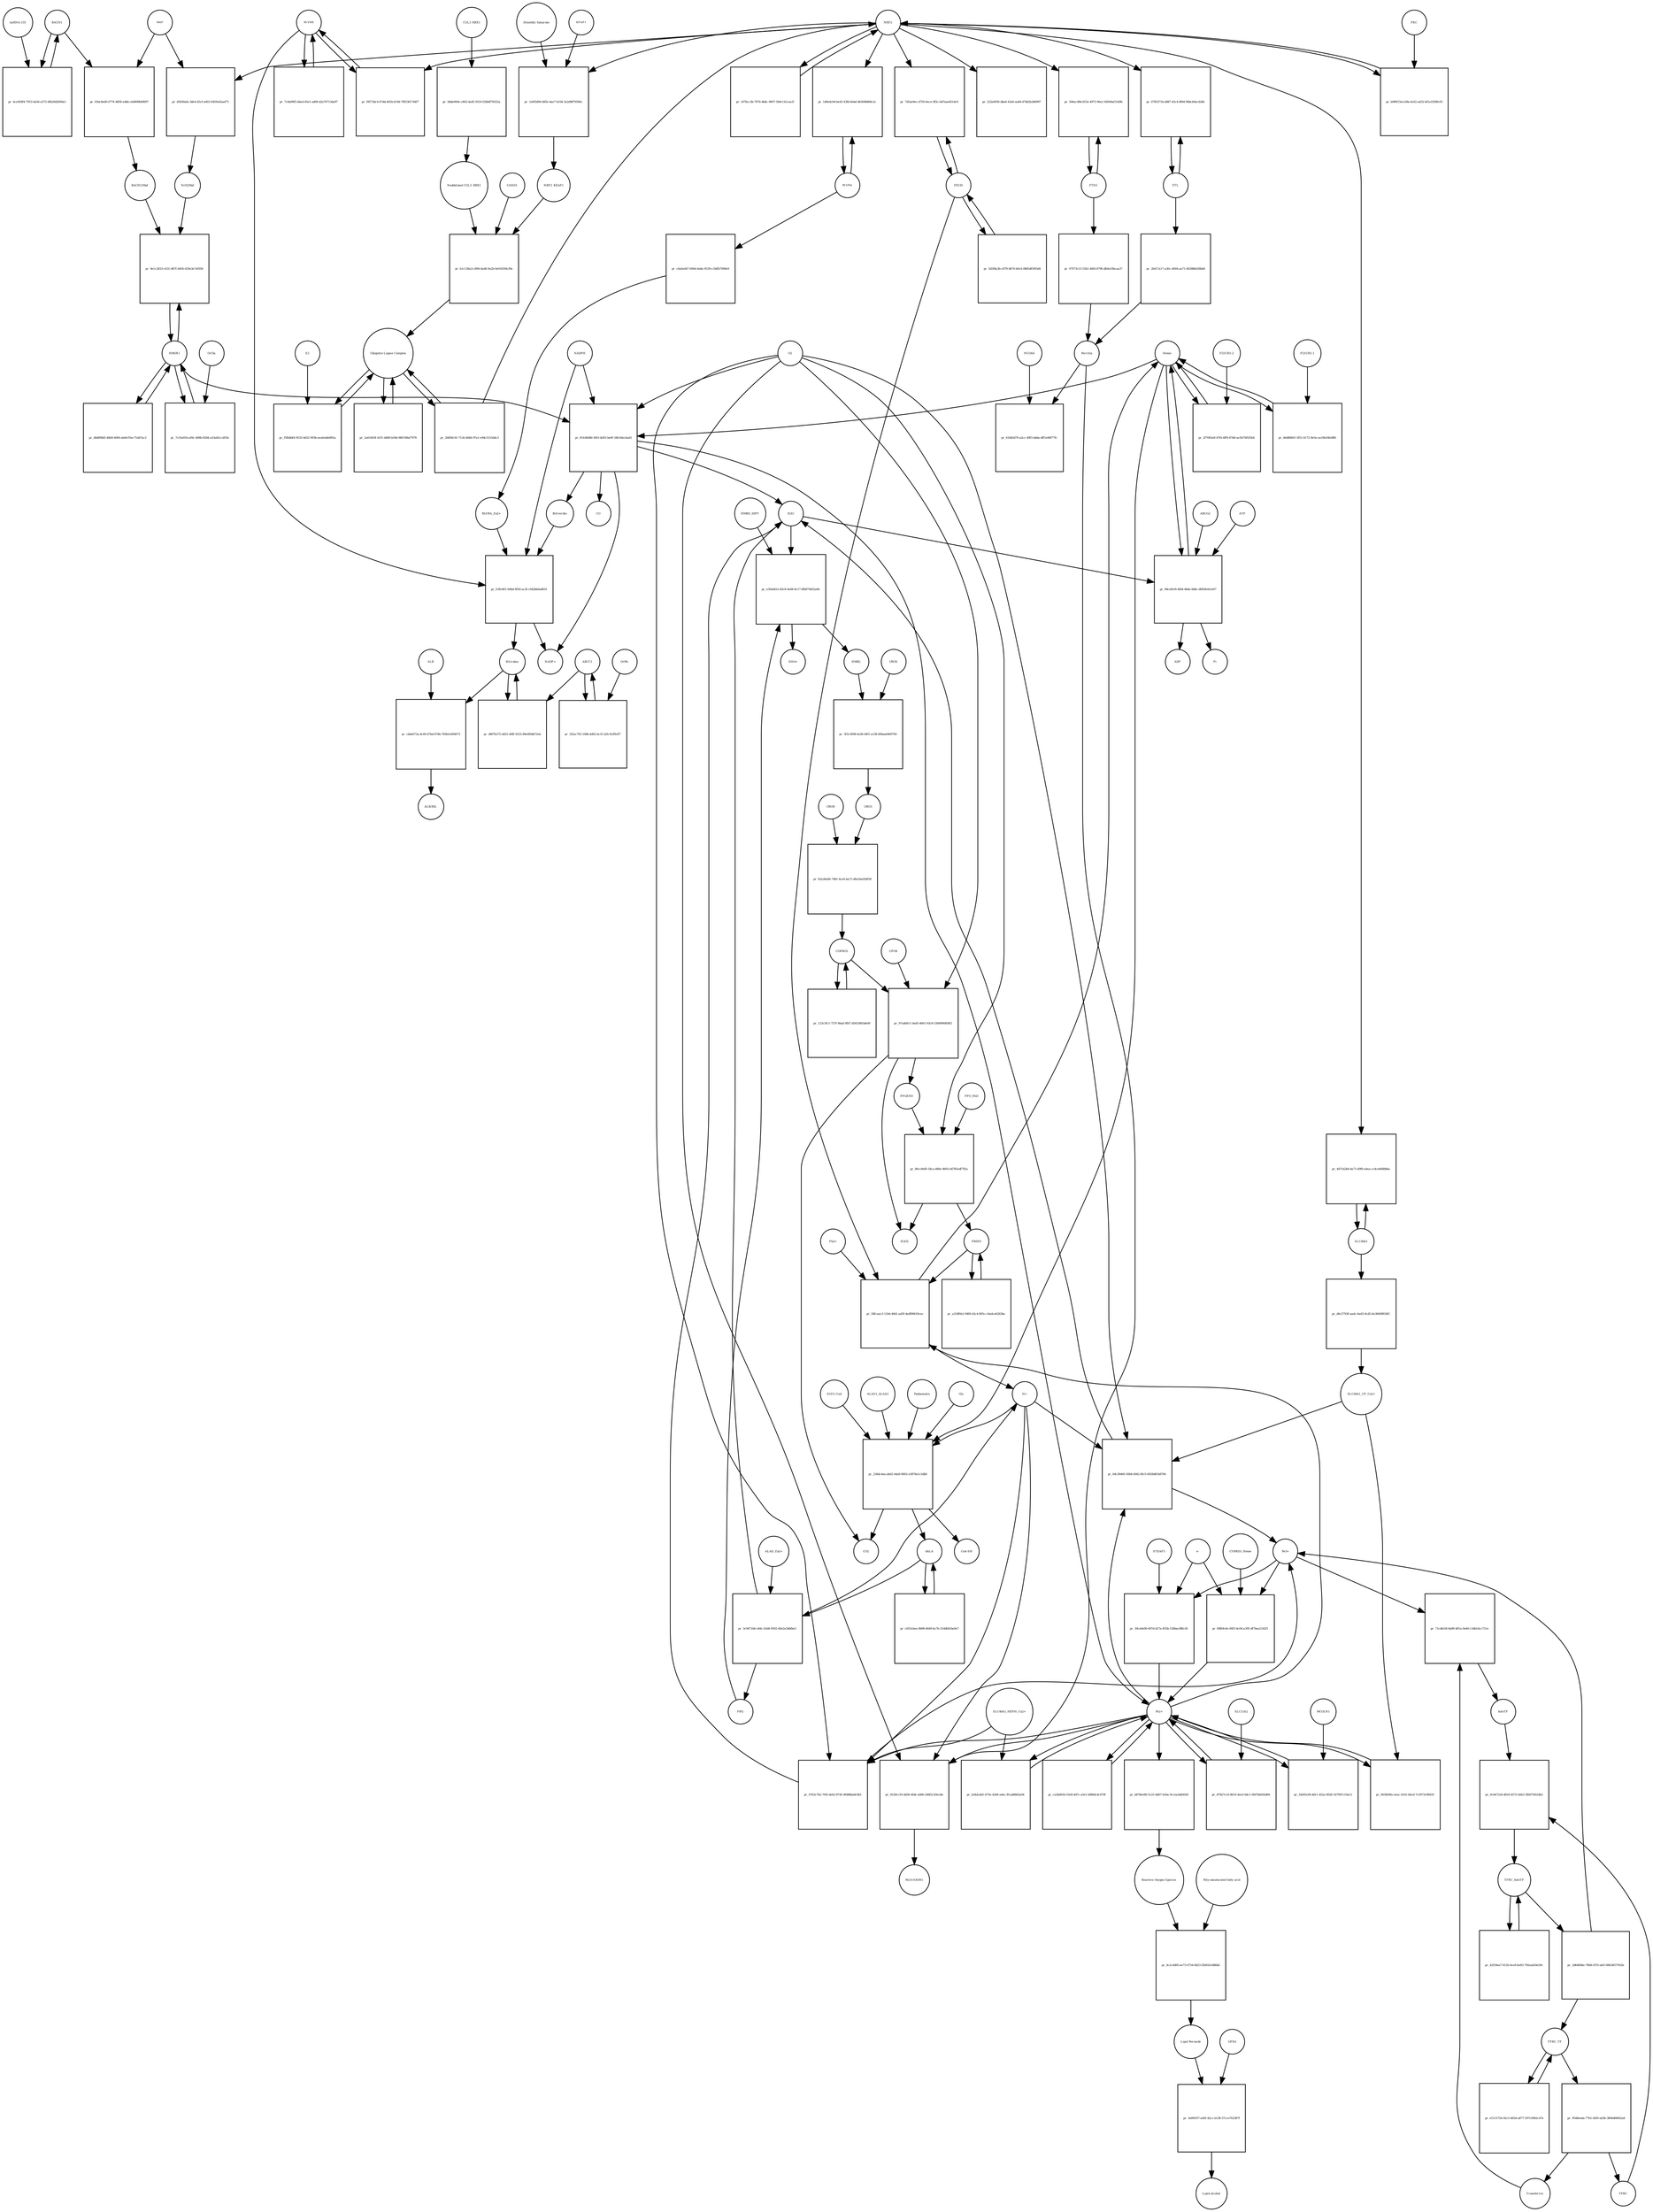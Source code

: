 strict digraph  {
Heme [annotation="urn_miriam_obo.chebi_CHEBI%3A30413", bipartite=0, cls="simple chemical", fontsize=4, label=Heme, shape=circle];
"pr_81b3b08b-5f63-4d55-be9f-34fcfdec6ad3" [annotation="", bipartite=1, cls=process, fontsize=4, label="pr_81b3b08b-5f63-4d55-be9f-34fcfdec6ad3", shape=square];
Biliverdin [annotation="urn_miriam_obo.chebi_CHEBI%3A17033", bipartite=0, cls="simple chemical", fontsize=4, label=Biliverdin, shape=circle];
HMOX1 [annotation=urn_miriam_uniprot_P09601, bipartite=0, cls=macromolecule, fontsize=4, label=HMOX1, shape=circle];
O2 [annotation="urn_miriam_obo.chebi_CHEBI%3A15379", bipartite=0, cls="simple chemical", fontsize=4, label=O2, shape=circle];
NADPH [annotation="urn_miriam_obo.chebi_CHEBI%3A16474", bipartite=0, cls="simple chemical", fontsize=4, label=NADPH, shape=circle];
H2O [annotation="urn_miriam_obo.chebi_CHEBI%3A15377", bipartite=0, cls="simple chemical", fontsize=4, label=H2O, shape=circle];
"Fe2+" [annotation="urn_miriam_obo.chebi_CHEBI%3A29033", bipartite=0, cls="simple chemical", fontsize=4, label="Fe2+", shape=circle];
"NADP+" [annotation="urn_miriam_obo.chebi_CHEBI%3A18009", bipartite=0, cls="simple chemical", fontsize=4, label="NADP+", shape=circle];
CO [annotation="urn_miriam_obo.chebi_CHEBI%3A17245", bipartite=0, cls="simple chemical", fontsize=4, label=CO, shape=circle];
"pr_2f7092e8-47f4-4ff9-87b8-ae3b75f025b4" [annotation="", bipartite=1, cls=process, fontsize=4, label="pr_2f7092e8-47f4-4ff9-87b8-ae3b75f025b4", shape=square];
"FLVCR1-2" [annotation=urn_miriam_uniprot_Q9Y5Y0, bipartite=0, cls=macromolecule, fontsize=4, label="FLVCR1-2", shape=circle];
"pr_fcffe401-b0bd-4f50-ac2f-c942bb0ad816" [annotation="", bipartite=1, cls=process, fontsize=4, label="pr_fcffe401-b0bd-4f50-ac2f-c942bb0ad816", shape=square];
Bilirubin [annotation="urn_miriam_obo.chebi_CHEBI%3A16990", bipartite=0, cls="simple chemical", fontsize=4, label=Bilirubin, shape=circle];
BLVRB [annotation=urn_miriam_uniprot_P30043, bipartite=0, cls=macromolecule, fontsize=4, label=BLVRB, shape=circle];
"BLVRA_Zn2+" [annotation="urn_miriam_obo.chebi_CHEBI%3A29805|urn_miriam_uniprot_P53004", bipartite=0, cls=complex, fontsize=4, label="BLVRA_Zn2+", shape=circle];
"pr_d807b275-4d51-46ff-9233-89e0f0db72eb" [annotation="", bipartite=1, cls=process, fontsize=4, label="pr_d807b275-4d51-46ff-9233-89e0f0db72eb", shape=square];
ABCC1 [annotation=urn_miriam_uniprot_P02768, bipartite=0, cls=macromolecule, fontsize=4, label=ABCC1, shape=circle];
"pr_cbde673a-dc49-47bd-874b-769b1e004073" [annotation="", bipartite=1, cls=process, fontsize=4, label="pr_cbde673a-dc49-47bd-874b-769b1e004073", shape=square];
ALB [annotation=urn_miriam_uniprot_P02768, bipartite=0, cls=macromolecule, fontsize=4, label=ALB, shape=circle];
"ALB/BIL" [annotation="urn_miriam_uniprot_P02768|urn_miriam_obo.chebi_CHEBI%3A16990", bipartite=0, cls=complex, fontsize=4, label="ALB/BIL", shape=circle];
NRF2 [annotation="", bipartite=0, cls=macromolecule, fontsize=4, label=NRF2, shape=circle];
"pr_d5830afa-3de4-45cf-a003-6459e42aef71" [annotation="", bipartite=1, cls=process, fontsize=4, label="pr_d5830afa-3de4-45cf-a003-6459e42aef71", shape=square];
MAF [annotation=urn_miriam_uniprot_O75444, bipartite=0, cls=macromolecule, fontsize=4, label=MAF, shape=circle];
"Nrf2/Maf" [annotation="", bipartite=0, cls=complex, fontsize=4, label="Nrf2/Maf", shape=circle];
"pr_03dc8ed9-0774-4858-a4bb-cb4809b00097" [annotation="", bipartite=1, cls=process, fontsize=4, label="pr_03dc8ed9-0774-4858-a4bb-cb4809b00097", shape=square];
BACH1 [annotation=urn_miriam_uniprot_O14867, bipartite=0, cls=macromolecule, fontsize=4, label=BACH1, shape=circle];
"BACH1/Maf" [annotation="", bipartite=0, cls=complex, fontsize=4, label="BACH1/Maf", shape=circle];
"pr_4ce929f4-7953-4a56-a572-4fb20d2000a3" [annotation="", bipartite=1, cls=process, fontsize=4, label="pr_4ce929f4-7953-4a56-a572-4fb20d2000a3", shape=square];
"miRNA-155" [annotation=urn_miriam_ncbigene_406947, bipartite=0, cls="nucleic acid feature", fontsize=4, label="miRNA-155", shape=circle];
"pr_9e1c2833-c631-487f-b056-029e3e7ef058" [annotation="", bipartite=1, cls=process, fontsize=4, label="pr_9e1c2833-c631-487f-b056-029e3e7ef058", shape=square];
PRIN9 [annotation="urn_miriam_obo.chebi_CHEBI%3A15430", bipartite=0, cls="simple chemical", fontsize=4, label=PRIN9, shape=circle];
"pr_58fcaac3-11b6-40d1-ad3f-4edf90619cec" [annotation="", bipartite=1, cls=process, fontsize=4, label="pr_58fcaac3-11b6-40d1-ad3f-4edf90619cec", shape=square];
FECH [annotation=urn_miriam_uniprot_P22830, bipartite=0, cls=macromolecule, fontsize=4, label=FECH, shape=circle];
"Pb2+" [annotation="urn_miriam_obo.chebi_CHEBI%3A27889", bipartite=0, cls="simple chemical", fontsize=4, label="Pb2+", shape=circle];
"H+" [annotation="urn_miriam_obo.chebi_CHEBI%3A15378", bipartite=0, cls="simple chemical", fontsize=4, label="H+", shape=circle];
"SUCC-CoA" [annotation="urn_miriam_obo.chebi_CHEBI%3A57292", bipartite=0, cls="simple chemical", fontsize=4, label="SUCC-CoA", shape=circle];
"pr_236dc4ea-ab02-44a9-8002-e3878a1c5db0" [annotation="", bipartite=1, cls=process, fontsize=4, label="pr_236dc4ea-ab02-44a9-8002-e3878a1c5db0", shape=square];
dALA [annotation="urn_miriam_obo.chebi_CHEBI%3A356416", bipartite=0, cls="simple chemical", fontsize=4, label=dALA, shape=circle];
ALAS1_ALAS2 [annotation="urn_miriam_uniprot_P13196|urn_miriam_uniprot_P22557", bipartite=0, cls=complex, fontsize=4, label=ALAS1_ALAS2, shape=circle];
Panhematin [annotation="urn_miriam_obo.chebi_CHEBI%3A50385", bipartite=0, cls="simple chemical", fontsize=4, label=Panhematin, shape=circle];
Gly [annotation="urn_miriam_obo.chebi_CHEBI%3A57305", bipartite=0, cls="simple chemical", fontsize=4, label=Gly, shape=circle];
"CoA-SH" [annotation="urn_miriam_obo.chebi_CHEBI%3A15346", bipartite=0, cls="simple chemical", fontsize=4, label="CoA-SH", shape=circle];
CO2 [annotation="urn_miriam_obo.chebi_CHEBI%3A16526", bipartite=0, cls="simple chemical", fontsize=4, label=CO2, shape=circle];
"pr_1ef65d94-485e-4ae7-b104-3a2d9879506c" [annotation="", bipartite=1, cls=process, fontsize=4, label="pr_1ef65d94-485e-4ae7-b104-3a2d9879506c", shape=square];
KEAP1 [annotation=urn_miriam_uniprot_Q14145, bipartite=0, cls=macromolecule, fontsize=4, label=KEAP1, shape=circle];
NRF2_KEAP1 [annotation="urn_miriam_uniprot_Q14145|urn_miriam_uniprot_Q16236", bipartite=0, cls=complex, fontsize=4, label=NRF2_KEAP1, shape=circle];
"Dimethly fumarate" [annotation="urn_miriam_obo.chebi_CHEBI%3A76004", bipartite=0, cls="simple chemical", fontsize=4, label="Dimethly fumarate", shape=circle];
"Ubiquitin Ligase Complex" [annotation="urn_miriam_uniprot_Q14145|urn_miriam_uniprot_Q15843|urn_miriam_uniprot_Q13618|urn_miriam_uniprot_P62877|urn_miriam_uniprot_Q16236|urn_miriam_uniprot_P0CG48|urn_miriam_pubmed_19940261|urn_miriam_interpro_IPR000608", bipartite=0, cls=complex, fontsize=4, label="Ubiquitin Ligase Complex", shape=circle];
"pr_2a61663f-41f1-4489-b59d-9667d9af7978" [annotation="", bipartite=1, cls=process, fontsize=4, label="pr_2a61663f-41f1-4489-b59d-9667d9af7978", shape=square];
"pr_3c9471b8-c8dc-43d4-9502-40e2a54bfbe5" [annotation="", bipartite=1, cls=process, fontsize=4, label="pr_3c9471b8-c8dc-43d4-9502-40e2a54bfbe5", shape=square];
PBG [annotation="urn_miriam_obo.chebi_CHEBI%3A58126", bipartite=0, cls="simple chemical", fontsize=4, label=PBG, shape=circle];
"ALAD_Zn2+" [annotation="urn_miriam_uniprot_P13716|urn_miriam_obo.chebi_CHEBI%3A29105", bipartite=0, cls=complex, fontsize=4, label="ALAD_Zn2+", shape=circle];
"pr_e30eb41e-83c8-4e66-8c17-8fb974832a64" [annotation="", bipartite=1, cls=process, fontsize=4, label="pr_e30eb41e-83c8-4e66-8c17-8fb974832a64", shape=square];
HMBL [annotation="urn_miriam_obo.chebi_CHEBI%3A57845", bipartite=0, cls="simple chemical", fontsize=4, label=HMBL, shape=circle];
HMBS_DIPY [annotation="urn_miriam_obo.chebi_CHEBI%3A36319|urn_miriam_uniprot_P08397", bipartite=0, cls=complex, fontsize=4, label=HMBS_DIPY, shape=circle];
"NH4+" [annotation="urn_miriam_obo.chebi_CHEBI%3A28938", bipartite=0, cls="simple chemical", fontsize=4, label="NH4+", shape=circle];
"pr_3f3c3098-0a58-44f1-a138-60baa6469700" [annotation="", bipartite=1, cls=process, fontsize=4, label="pr_3f3c3098-0a58-44f1-a138-60baa6469700", shape=square];
URO3 [annotation="urn_miriam_obo.chebi_CHEBI%3A15437", bipartite=0, cls="simple chemical", fontsize=4, label=URO3, shape=circle];
UROS [annotation=urn_miriam_uniprot_P10746, bipartite=0, cls=macromolecule, fontsize=4, label=UROS, shape=circle];
"pr_83a26a66-7481-4ce6-ba71-d6a1be05df58" [annotation="", bipartite=1, cls=process, fontsize=4, label="pr_83a26a66-7481-4ce6-ba71-d6a1be05df58", shape=square];
COPRO3 [annotation="urn_miriam_obo.chebi_CHEBI%3A15439", bipartite=0, cls="simple chemical", fontsize=4, label=COPRO3, shape=circle];
UROD [annotation=urn_miriam_uniprot_P06132, bipartite=0, cls=macromolecule, fontsize=4, label=UROD, shape=circle];
"pr_97add411-ded5-4661-93c8-5384996858f2" [annotation="", bipartite=1, cls=process, fontsize=4, label="pr_97add411-ded5-4661-93c8-5384996858f2", shape=square];
PPGEN9 [annotation="urn_miriam_obo.chebi_CHEBI%3A15435", bipartite=0, cls="simple chemical", fontsize=4, label=PPGEN9, shape=circle];
CPOX [annotation=urn_miriam_uniprot_P36551, bipartite=0, cls=macromolecule, fontsize=4, label=CPOX, shape=circle];
H2O2 [annotation="urn_miriam_obo.chebi_CHEBI%3A16240", bipartite=0, cls="simple chemical", fontsize=4, label=H2O2, shape=circle];
"pr_86cc8ef8-18ca-480e-9605-d4785edf792a" [annotation="", bipartite=1, cls=process, fontsize=4, label="pr_86cc8ef8-18ca-480e-9605-d4785edf792a", shape=square];
PPO_FAD [annotation="urn_miriam_obo.chebi_CHEBI%3A16238|urn_miriam_uniprot_P50336", bipartite=0, cls=complex, fontsize=4, label=PPO_FAD, shape=circle];
"pr_167bcc3b-7676-4b8c-9007-5b9c141caa1f" [annotation="", bipartite=1, cls=process, fontsize=4, label="pr_167bcc3b-7676-4b8c-9007-5b9c141caa1f", shape=square];
"pr_c655cbea-9b98-4649-bc7b-31dd0d1ba9e7" [annotation="", bipartite=1, cls="uncertain process", fontsize=4, label="pr_c655cbea-9b98-4649-bc7b-31dd0d1ba9e7", shape=square];
"pr_123c3fc1-737f-46ad-9fb7-d5653893de00" [annotation="", bipartite=1, cls="uncertain process", fontsize=4, label="pr_123c3fc1-737f-46ad-9fb7-d5653893de00", shape=square];
"pr_a318f0e3-94f6-42c4-805c-c6adce6263be" [annotation="", bipartite=1, cls="uncertain process", fontsize=4, label="pr_a318f0e3-94f6-42c4-805c-c6adce6263be", shape=square];
"Poly-unsaturated fatty acid" [annotation="urn_miriam_obo.chebi_CHEBI%3A26208", bipartite=0, cls="simple chemical", fontsize=4, label="Poly-unsaturated fatty acid", shape=circle];
"pr_4c2c4d95-ee73-4734-8d23-f2b81b1d86bd" [annotation="", bipartite=1, cls=process, fontsize=4, label="pr_4c2c4d95-ee73-4734-8d23-f2b81b1d86bd", shape=square];
"Lipid Peroxide" [annotation="urn_miriam_obo.chebi_CHEBI%3A61051", bipartite=0, cls="simple chemical", fontsize=4, label="Lipid Peroxide", shape=circle];
"Reactive Oxygen Species" [annotation="urn_miriam_obo.chebi_CHEBI%3A26523", bipartite=0, cls="simple chemical", fontsize=4, label="Reactive Oxygen Species", shape=circle];
"pr_9230cc93-dd36-4fde-a466-246f2c29ecbb" [annotation="", bipartite=1, cls=process, fontsize=4, label="pr_9230cc93-dd36-4fde-a466-246f2c29ecbb", shape=square];
"Fe(3+)O(OH)" [annotation="urn_miriam_obo.chebi_CHEBI%3A78619", bipartite=0, cls="simple chemical", fontsize=4, label="Fe(3+)O(OH)", shape=circle];
Ferritin [annotation=urn_miriam_uniprot_P02794, bipartite=0, cls=complex, fontsize=4, label=Ferritin, shape=circle];
"pr_903850fa-eeac-4161-b4cd-7c5973c98410" [annotation="", bipartite=1, cls=process, fontsize=4, label="pr_903850fa-eeac-4161-b4cd-7c5973c98410", shape=square];
"SLC40A1_CP_Cu2+" [annotation="urn_miriam_uniprot_P00450|urn_miriam_uniprot_Q9NP59|urn_miriam_obo.chebi_CHEBI%3A29036", bipartite=0, cls=complex, fontsize=4, label="SLC40A1_CP_Cu2+", shape=circle];
"pr_64c38460-30b8-4942-8fc5-6928d81b8784" [annotation="", bipartite=1, cls=process, fontsize=4, label="pr_64c38460-30b8-4942-8fc5-6928d81b8784", shape=square];
"Fe3+" [annotation="urn_miriam_obo.chebi_CHEBI%3A29034", bipartite=0, cls="simple chemical", fontsize=4, label="Fe3+", shape=circle];
SLC40A1 [annotation=urn_miriam_ncbigene_30061, bipartite=0, cls="nucleic acid feature", fontsize=4, label=SLC40A1, shape=circle];
"pr_4d7cb2b4-4a71-49f9-a4ea-cc4ce6688b6a" [annotation="", bipartite=1, cls=process, fontsize=4, label="pr_4d7cb2b4-4a71-49f9-a4ea-cc4ce6688b6a", shape=square];
FTH1 [annotation=urn_miriam_ncbigene_2495, bipartite=0, cls="nucleic acid feature", fontsize=4, label=FTH1, shape=circle];
"pr_506ac49b-653e-4973-96a1-64506af31d9b" [annotation="", bipartite=1, cls=process, fontsize=4, label="pr_506ac49b-653e-4973-96a1-64506af31d9b", shape=square];
FTL [annotation=urn_miriam_ncbigene_2512, bipartite=0, cls="nucleic acid feature", fontsize=4, label=FTL, shape=circle];
"pr_0783371b-d087-45c4-8f9d-96bcb9ac428d" [annotation="", bipartite=1, cls=process, fontsize=4, label="pr_0783371b-d087-45c4-8f9d-96bcb9ac428d", shape=square];
"pr_07073c15-55b1-46f4-8790-db9a10bcaa37" [annotation="", bipartite=1, cls=process, fontsize=4, label="pr_07073c15-55b1-46f4-8790-db9a10bcaa37", shape=square];
"pr_2b017a17-a30c-4004-ae71-06288b028bb8" [annotation="", bipartite=1, cls=process, fontsize=4, label="pr_2b017a17-a30c-4004-ae71-06288b028bb8", shape=square];
"pr_7d5ae9ec-d759-4ece-9f2c-bd7aae651dc0" [annotation="", bipartite=1, cls=process, fontsize=4, label="pr_7d5ae9ec-d759-4ece-9f2c-bd7aae651dc0", shape=square];
"pr_5d3f8a3b-c879-4870-b0c4-0885df5f05d4" [annotation="", bipartite=1, cls=process, fontsize=4, label="pr_5d3f8a3b-c879-4870-b0c4-0885df5f05d4", shape=square];
"pr_db80f8d5-46b9-4000-ab64-f5ec71dd7ac2" [annotation="", bipartite=1, cls=process, fontsize=4, label="pr_db80f8d5-46b9-4000-ab64-f5ec71dd7ac2", shape=square];
BLVRA [annotation=urn_miriam_ncbigene_644, bipartite=0, cls="nucleic acid feature", fontsize=4, label=BLVRA, shape=circle];
"pr_1d9edc94-be43-43fb-8ebd-4b569b866c2c" [annotation="", bipartite=1, cls=process, fontsize=4, label="pr_1d9edc94-be43-43fb-8ebd-4b569b866c2c", shape=square];
"pr_f9573dc4-67dd-401b-b19d-7f85361744f7" [annotation="", bipartite=1, cls=process, fontsize=4, label="pr_f9573dc4-67dd-401b-b19d-7f85361744f7", shape=square];
"pr_7c8a99f5-b4a4-45e1-ad06-d2a76713da97" [annotation="", bipartite=1, cls=process, fontsize=4, label="pr_7c8a99f5-b4a4-45e1-ad06-d2a76713da97", shape=square];
"pr_c6a0a447-6944-4a8e-9539-c1bffb7099e9" [annotation="", bipartite=1, cls=process, fontsize=4, label="pr_c6a0a447-6944-4a8e-9539-c1bffb7099e9", shape=square];
"pr_d6c57930-aadc-4ed3-9cd5-6e36608934f1" [annotation="", bipartite=1, cls=process, fontsize=4, label="pr_d6c57930-aadc-4ed3-9cd5-6e36608934f1", shape=square];
"pr_616b5d70-a2cc-49f3-bdda-dff1e96f77fc" [annotation="", bipartite=1, cls=process, fontsize=4, label="pr_616b5d70-a2cc-49f3-bdda-dff1e96f77fc", shape=square];
NCOA4 [annotation=urn_miriam_uniprot_Q13772, bipartite=0, cls=macromolecule, fontsize=4, label=NCOA4, shape=circle];
"pr_f88f4c6e-00f3-4c04-a395-df7bea2142f1" [annotation="", bipartite=1, cls=process, fontsize=4, label="pr_f88f4c6e-00f3-4c04-a395-df7bea2142f1", shape=square];
CYBRD1_Heme [annotation="urn_miriam_uniprot_Q53TN4|urn_miriam_obo.chebi_CHEBI%3A30413", bipartite=0, cls=complex, fontsize=4, label=CYBRD1_Heme, shape=circle];
"e-" [annotation="urn_miriam_obo.chebi_CHEBI%3A10545", bipartite=0, cls="simple chemical", fontsize=4, label="e-", shape=circle];
"pr_87827cc6-8610-4ee3-b4c1-6fd7bb505d94" [annotation="", bipartite=1, cls=process, fontsize=4, label="pr_87827cc6-8610-4ee3-b4c1-6fd7bb505d94", shape=square];
SLC11A2 [annotation=urn_miriam_uniprot_P49281, bipartite=0, cls=macromolecule, fontsize=4, label=SLC11A2, shape=circle];
"pr_3ef691f7-ad5f-42cc-b138-57cce762387f" [annotation="", bipartite=1, cls=process, fontsize=4, label="pr_3ef691f7-ad5f-42cc-b138-57cce762387f", shape=square];
"Lipid alcohol" [annotation="urn_miriam_obo.chebi_CHEBI%3A24026", bipartite=0, cls="simple chemical", fontsize=4, label="Lipid alcohol", shape=circle];
GPX4 [annotation=urn_miriam_uniprot_P36969, bipartite=0, cls=macromolecule, fontsize=4, label=GPX4, shape=circle];
"pr_7c55e01b-af0c-408b-8284-a33a82ccd55b" [annotation="", bipartite=1, cls=process, fontsize=4, label="pr_7c55e01b-af0c-408b-8284-a33a82ccd55b", shape=square];
Orf3a [annotation=urn_miriam_ncbiprotein_BCD58754, bipartite=0, cls=macromolecule, fontsize=4, label=Orf3a, shape=circle];
"pr_b878ee80-5c25-4d67-b1ba-9ccea3dd3026" [annotation="", bipartite=1, cls=process, fontsize=4, label="pr_b878ee80-5c25-4d67-b1ba-9ccea3dd3026", shape=square];
"pr_2f2ac763-168b-4d02-bc1f-2d1c9cffb3f7" [annotation="", bipartite=1, cls=process, fontsize=4, label="pr_2f2ac763-168b-4d02-bc1f-2d1c9cffb3f7", shape=square];
Orf9c [annotation="", bipartite=0, cls=macromolecule, fontsize=4, label=Orf9c, shape=circle];
CUL3_RBX1 [annotation="urn_miriam_uniprot_Q13618|urn_miriam_uniprot_P62877", bipartite=0, cls=complex, fontsize=4, label=CUL3_RBX1, shape=circle];
"pr_9dde900e-c892-4a45-9316-f24b6f78332a" [annotation="", bipartite=1, cls=process, fontsize=4, label="pr_9dde900e-c892-4a45-9316-f24b6f78332a", shape=square];
"Neddylated CUL3_RBX1" [annotation="urn_miriam_uniprot_Q15843|urn_miriam_uniprot_Q13618|urn_miriam_uniprot_P62877", bipartite=0, cls=complex, fontsize=4, label="Neddylated CUL3_RBX1", shape=circle];
"pr_222a0056-dba6-43a9-aa84-d7db2b3d6997" [annotation="", bipartite=1, cls=process, fontsize=4, label="pr_222a0056-dba6-43a9-aa84-d7db2b3d6997", shape=square];
"pr_b1c138a3-c894-4ad6-9e2b-0e9165f4cf9e" [annotation="", bipartite=1, cls=process, fontsize=4, label="pr_b1c138a3-c894-4ad6-9e2b-0e9165f4cf9e", shape=square];
CAND1 [annotation=urn_miriam_uniprot_Q86VP6, bipartite=0, cls=macromolecule, fontsize=4, label=CAND1, shape=circle];
E2 [annotation=urn_miriam_interpro_IPR000608, bipartite=0, cls=macromolecule, fontsize=4, label=E2, shape=circle];
"pr_f5fb4bf4-9533-4d32-993b-eeafedde892a" [annotation="", bipartite=1, cls=process, fontsize=4, label="pr_f5fb4bf4-9533-4d32-993b-eeafedde892a", shape=square];
"pr_b9f6f15d-e38a-4c62-ad32-bf1a192f8c05" [annotation="", bipartite=1, cls=process, fontsize=4, label="pr_b9f6f15d-e38a-4c62-ad32-bf1a192f8c05", shape=square];
PKC [annotation="urn_miriam_pubmed_12198130|urn_miriam_interpro_IPR012233", bipartite=0, cls=macromolecule, fontsize=4, label=PKC, shape=circle];
"pr_46d80b91-5f51-4172-9e5e-ea19b16fe880" [annotation="", bipartite=1, cls=process, fontsize=4, label="pr_46d80b91-5f51-4172-9e5e-ea19b16fe880", shape=square];
"FLVCR1-1" [annotation=urn_miriam_uniprot_Q9Y5Y0, bipartite=0, cls=macromolecule, fontsize=4, label="FLVCR1-1", shape=circle];
"pr_68ce8cf4-4fd4-4b8a-8ddc-d683fe6cfe07" [annotation="", bipartite=1, cls=process, fontsize=4, label="pr_68ce8cf4-4fd4-4b8a-8ddc-d683fe6cfe07", shape=square];
ABCG2 [annotation=urn_miriam_uniprot_Q9UNQ0, bipartite=0, cls="macromolecule multimer", fontsize=4, label=ABCG2, shape=circle];
ATP [annotation="urn_miriam_obo.chebi_CHEBI%3A30616", bipartite=0, cls="simple chemical", fontsize=4, label=ATP, shape=circle];
Pi [annotation="urn_miriam_obo.chebi_CHEBI%3A18367", bipartite=0, cls="simple chemical", fontsize=4, label=Pi, shape=circle];
ADP [annotation="urn_miriam_obo.chebi_CHEBI%3A456216", bipartite=0, cls="simple chemical", fontsize=4, label=ADP, shape=circle];
"pr_b34dcdd1-675e-4266-a4ec-ffcad8b62a04" [annotation="", bipartite=1, cls=process, fontsize=4, label="pr_b34dcdd1-675e-4266-a4ec-ffcad8b62a04", shape=square];
"SLC40A1_HEPH_Cu2+" [annotation="urn_miriam_uniprot_Q9BQS7|urn_miriam_uniprot_Q9NP59|urn_miriam_obo.chebi_CHEBI%3A28694", bipartite=0, cls=complex, fontsize=4, label="SLC40A1_HEPH_Cu2+", shape=circle];
"pr_0763c7b2-7f45-4e62-8745-9fd88ba8c9b1" [annotation="", bipartite=1, cls=process, fontsize=4, label="pr_0763c7b2-7f45-4e62-8745-9fd88ba8c9b1", shape=square];
"pr_71cdfe58-8a89-401a-9e40-c5db1dcc721e" [annotation="", bipartite=1, cls=process, fontsize=4, label="pr_71cdfe58-8a89-401a-9e40-c5db1dcc721e", shape=square];
Transferrin [annotation=urn_miriam_uniprot_P02787, bipartite=0, cls=macromolecule, fontsize=4, label=Transferrin, shape=circle];
holoTF [annotation="urn_miriam_uniprot_P02787|urn_miriam_obo.chebi_CHEBI%3A29034", bipartite=0, cls=complex, fontsize=4, label=holoTF, shape=circle];
TFRC [annotation=urn_miriam_uniprot_P02786, bipartite=0, cls="macromolecule multimer", fontsize=4, label=TFRC, shape=circle];
"pr_6c647224-4818-4572-b5b3-5fb975f41db2" [annotation="", bipartite=1, cls=process, fontsize=4, label="pr_6c647224-4818-4572-b5b3-5fb975f41db2", shape=square];
TFRC_holoTF [annotation="urn_miriam_uniprot_P02787|urn_miriam_obo.chebi_CHEBI%3A29034|urn_miriam_uniprot_P02786", bipartite=0, cls=complex, fontsize=4, label=TFRC_holoTF, shape=circle];
"pr_42f18ea7-0120-4ce9-be83-792ead18e59c" [annotation="", bipartite=1, cls=process, fontsize=4, label="pr_42f18ea7-0120-4ce9-be83-792ead18e59c", shape=square];
"pr_3d64684e-7868-47f3-afef-08634f37052b" [annotation="", bipartite=1, cls=process, fontsize=4, label="pr_3d64684e-7868-47f3-afef-08634f37052b", shape=square];
TFRC_TF [annotation="urn_miriam_uniprot_P02787|urn_miriam_uniprot_P02786", bipartite=0, cls=complex, fontsize=4, label=TFRC_TF, shape=circle];
"pr_39ca0e00-697d-427a-855b-158bac88fc45" [annotation="", bipartite=1, cls=process, fontsize=4, label="pr_39ca0e00-697d-427a-855b-158bac88fc45", shape=square];
STEAP3 [annotation=urn_miriam_uniprot_Q658P3, bipartite=0, cls=macromolecule, fontsize=4, label=STEAP3, shape=circle];
"pr_54565cf8-dd11-452a-9026-167947c10a13" [annotation="", bipartite=1, cls=process, fontsize=4, label="pr_54565cf8-dd11-452a-9026-167947c10a13", shape=square];
MCOLN1 [annotation=urn_miriam_uniprot_Q9GZU1, bipartite=0, cls=macromolecule, fontsize=4, label=MCOLN1, shape=circle];
"pr_ca3bd91b-55e8-4d7c-a5e1-bf884cdc679f" [annotation="", bipartite=1, cls=process, fontsize=4, label="pr_ca3bd91b-55e8-4d7c-a5e1-bf884cdc679f", shape=square];
"pr_e5115724-92c5-465d-a877-597c0962c47e" [annotation="", bipartite=1, cls=process, fontsize=4, label="pr_e5115724-92c5-465d-a877-597c0962c47e", shape=square];
"pr_9548eeda-77b1-45f0-ab3b-3806d68f42a8" [annotation="", bipartite=1, cls=process, fontsize=4, label="pr_9548eeda-77b1-45f0-ab3b-3806d68f42a8", shape=square];
"pr_2b858c91-7126-4844-97a1-e94c5315d4c3" [annotation="", bipartite=1, cls=process, fontsize=4, label="pr_2b858c91-7126-4844-97a1-e94c5315d4c3", shape=square];
Heme -> "pr_81b3b08b-5f63-4d55-be9f-34fcfdec6ad3"  [annotation="", interaction_type=consumption];
Heme -> "pr_2f7092e8-47f4-4ff9-87b8-ae3b75f025b4"  [annotation="", interaction_type=consumption];
Heme -> "pr_236dc4ea-ab02-44a9-8002-e3878a1c5db0"  [annotation=urn_miriam_pubmed_25446301, interaction_type=inhibition];
Heme -> "pr_46d80b91-5f51-4172-9e5e-ea19b16fe880"  [annotation="", interaction_type=consumption];
Heme -> "pr_68ce8cf4-4fd4-4b8a-8ddc-d683fe6cfe07"  [annotation="", interaction_type=consumption];
"pr_81b3b08b-5f63-4d55-be9f-34fcfdec6ad3" -> Biliverdin  [annotation="", interaction_type=production];
"pr_81b3b08b-5f63-4d55-be9f-34fcfdec6ad3" -> H2O  [annotation="", interaction_type=production];
"pr_81b3b08b-5f63-4d55-be9f-34fcfdec6ad3" -> "Fe2+"  [annotation="", interaction_type=production];
"pr_81b3b08b-5f63-4d55-be9f-34fcfdec6ad3" -> "NADP+"  [annotation="", interaction_type=production];
"pr_81b3b08b-5f63-4d55-be9f-34fcfdec6ad3" -> CO  [annotation="", interaction_type=production];
Biliverdin -> "pr_fcffe401-b0bd-4f50-ac2f-c942bb0ad816"  [annotation="", interaction_type=consumption];
HMOX1 -> "pr_81b3b08b-5f63-4d55-be9f-34fcfdec6ad3"  [annotation="", interaction_type=catalysis];
HMOX1 -> "pr_9e1c2833-c631-487f-b056-029e3e7ef058"  [annotation="", interaction_type=consumption];
HMOX1 -> "pr_db80f8d5-46b9-4000-ab64-f5ec71dd7ac2"  [annotation="", interaction_type=consumption];
HMOX1 -> "pr_7c55e01b-af0c-408b-8284-a33a82ccd55b"  [annotation="", interaction_type=consumption];
O2 -> "pr_81b3b08b-5f63-4d55-be9f-34fcfdec6ad3"  [annotation="", interaction_type=consumption];
O2 -> "pr_97add411-ded5-4661-93c8-5384996858f2"  [annotation="", interaction_type=consumption];
O2 -> "pr_86cc8ef8-18ca-480e-9605-d4785edf792a"  [annotation="", interaction_type=consumption];
O2 -> "pr_9230cc93-dd36-4fde-a466-246f2c29ecbb"  [annotation="", interaction_type=consumption];
O2 -> "pr_64c38460-30b8-4942-8fc5-6928d81b8784"  [annotation="", interaction_type=consumption];
O2 -> "pr_0763c7b2-7f45-4e62-8745-9fd88ba8c9b1"  [annotation="", interaction_type=consumption];
NADPH -> "pr_81b3b08b-5f63-4d55-be9f-34fcfdec6ad3"  [annotation="", interaction_type=consumption];
NADPH -> "pr_fcffe401-b0bd-4f50-ac2f-c942bb0ad816"  [annotation="", interaction_type=consumption];
H2O -> "pr_e30eb41e-83c8-4e66-8c17-8fb974832a64"  [annotation="", interaction_type=consumption];
H2O -> "pr_68ce8cf4-4fd4-4b8a-8ddc-d683fe6cfe07"  [annotation="", interaction_type=consumption];
"Fe2+" -> "pr_58fcaac3-11b6-40d1-ad3f-4edf90619cec"  [annotation="", interaction_type=consumption];
"Fe2+" -> "pr_9230cc93-dd36-4fde-a466-246f2c29ecbb"  [annotation="", interaction_type=consumption];
"Fe2+" -> "pr_903850fa-eeac-4161-b4cd-7c5973c98410"  [annotation="", interaction_type=consumption];
"Fe2+" -> "pr_64c38460-30b8-4942-8fc5-6928d81b8784"  [annotation="", interaction_type=consumption];
"Fe2+" -> "pr_87827cc6-8610-4ee3-b4c1-6fd7bb505d94"  [annotation="", interaction_type=consumption];
"Fe2+" -> "pr_b878ee80-5c25-4d67-b1ba-9ccea3dd3026"  [annotation="urn_miriam_pubmed_26794443|urn_miriam_pubmed_30692038", interaction_type=catalysis];
"Fe2+" -> "pr_b34dcdd1-675e-4266-a4ec-ffcad8b62a04"  [annotation="", interaction_type=consumption];
"Fe2+" -> "pr_0763c7b2-7f45-4e62-8745-9fd88ba8c9b1"  [annotation="", interaction_type=consumption];
"Fe2+" -> "pr_54565cf8-dd11-452a-9026-167947c10a13"  [annotation="", interaction_type=consumption];
"Fe2+" -> "pr_ca3bd91b-55e8-4d7c-a5e1-bf884cdc679f"  [annotation="", interaction_type=consumption];
"pr_2f7092e8-47f4-4ff9-87b8-ae3b75f025b4" -> Heme  [annotation="", interaction_type=production];
"FLVCR1-2" -> "pr_2f7092e8-47f4-4ff9-87b8-ae3b75f025b4"  [annotation="", interaction_type=catalysis];
"pr_fcffe401-b0bd-4f50-ac2f-c942bb0ad816" -> Bilirubin  [annotation="", interaction_type=production];
"pr_fcffe401-b0bd-4f50-ac2f-c942bb0ad816" -> "NADP+"  [annotation="", interaction_type=production];
Bilirubin -> "pr_d807b275-4d51-46ff-9233-89e0f0db72eb"  [annotation="", interaction_type=consumption];
Bilirubin -> "pr_cbde673a-dc49-47bd-874b-769b1e004073"  [annotation="", interaction_type=consumption];
BLVRB -> "pr_fcffe401-b0bd-4f50-ac2f-c942bb0ad816"  [annotation="", interaction_type=catalysis];
BLVRB -> "pr_f9573dc4-67dd-401b-b19d-7f85361744f7"  [annotation="", interaction_type=consumption];
BLVRB -> "pr_7c8a99f5-b4a4-45e1-ad06-d2a76713da97"  [annotation="", interaction_type=consumption];
"BLVRA_Zn2+" -> "pr_fcffe401-b0bd-4f50-ac2f-c942bb0ad816"  [annotation="", interaction_type=catalysis];
"pr_d807b275-4d51-46ff-9233-89e0f0db72eb" -> Bilirubin  [annotation="", interaction_type=production];
ABCC1 -> "pr_d807b275-4d51-46ff-9233-89e0f0db72eb"  [annotation="", interaction_type=catalysis];
ABCC1 -> "pr_2f2ac763-168b-4d02-bc1f-2d1c9cffb3f7"  [annotation="", interaction_type=consumption];
"pr_cbde673a-dc49-47bd-874b-769b1e004073" -> "ALB/BIL"  [annotation="", interaction_type=production];
ALB -> "pr_cbde673a-dc49-47bd-874b-769b1e004073"  [annotation="", interaction_type=consumption];
NRF2 -> "pr_d5830afa-3de4-45cf-a003-6459e42aef71"  [annotation="", interaction_type=consumption];
NRF2 -> "pr_1ef65d94-485e-4ae7-b104-3a2d9879506c"  [annotation="", interaction_type=consumption];
NRF2 -> "pr_167bcc3b-7676-4b8c-9007-5b9c141caa1f"  [annotation="", interaction_type=consumption];
NRF2 -> "pr_4d7cb2b4-4a71-49f9-a4ea-cc4ce6688b6a"  [annotation=urn_miriam_pubmed_30692038, interaction_type=catalysis];
NRF2 -> "pr_506ac49b-653e-4973-96a1-64506af31d9b"  [annotation=urn_miriam_pubmed_30692038, interaction_type=catalysis];
NRF2 -> "pr_0783371b-d087-45c4-8f9d-96bcb9ac428d"  [annotation=urn_miriam_pubmed_30692038, interaction_type=catalysis];
NRF2 -> "pr_7d5ae9ec-d759-4ece-9f2c-bd7aae651dc0"  [annotation="urn_miriam_pubmed_30692038|urn_miriam_pubmed_23766848", interaction_type=catalysis];
NRF2 -> "pr_1d9edc94-be43-43fb-8ebd-4b569b866c2c"  [annotation=urn_miriam_pubmed_30692038, interaction_type=catalysis];
NRF2 -> "pr_f9573dc4-67dd-401b-b19d-7f85361744f7"  [annotation=urn_miriam_pubmed_30692038, interaction_type=catalysis];
NRF2 -> "pr_222a0056-dba6-43a9-aa84-d7db2b3d6997"  [annotation="", interaction_type=consumption];
NRF2 -> "pr_b9f6f15d-e38a-4c62-ad32-bf1a192f8c05"  [annotation="", interaction_type=consumption];
"pr_d5830afa-3de4-45cf-a003-6459e42aef71" -> "Nrf2/Maf"  [annotation="", interaction_type=production];
MAF -> "pr_d5830afa-3de4-45cf-a003-6459e42aef71"  [annotation="", interaction_type=consumption];
MAF -> "pr_03dc8ed9-0774-4858-a4bb-cb4809b00097"  [annotation="", interaction_type=consumption];
"Nrf2/Maf" -> "pr_9e1c2833-c631-487f-b056-029e3e7ef058"  [annotation="urn_miriam_pubmed_10473555|urn_miriam_pubmed_31827672|urn_miriam_pubmed_30692038|urn_miriam_pubmed_29717933", interaction_type=catalysis];
"pr_03dc8ed9-0774-4858-a4bb-cb4809b00097" -> "BACH1/Maf"  [annotation="", interaction_type=production];
BACH1 -> "pr_03dc8ed9-0774-4858-a4bb-cb4809b00097"  [annotation="", interaction_type=consumption];
BACH1 -> "pr_4ce929f4-7953-4a56-a572-4fb20d2000a3"  [annotation="", interaction_type=consumption];
"BACH1/Maf" -> "pr_9e1c2833-c631-487f-b056-029e3e7ef058"  [annotation="urn_miriam_pubmed_10473555|urn_miriam_pubmed_31827672|urn_miriam_pubmed_30692038|urn_miriam_pubmed_29717933", interaction_type=inhibition];
"pr_4ce929f4-7953-4a56-a572-4fb20d2000a3" -> BACH1  [annotation="", interaction_type=production];
"miRNA-155" -> "pr_4ce929f4-7953-4a56-a572-4fb20d2000a3"  [annotation="urn_miriam_pubmed_28082120|urn_miriam_pubmed_21982894", interaction_type=inhibition];
"pr_9e1c2833-c631-487f-b056-029e3e7ef058" -> HMOX1  [annotation="", interaction_type=production];
PRIN9 -> "pr_58fcaac3-11b6-40d1-ad3f-4edf90619cec"  [annotation="", interaction_type=consumption];
PRIN9 -> "pr_a318f0e3-94f6-42c4-805c-c6adce6263be"  [annotation="", interaction_type=consumption];
"pr_58fcaac3-11b6-40d1-ad3f-4edf90619cec" -> Heme  [annotation="", interaction_type=production];
"pr_58fcaac3-11b6-40d1-ad3f-4edf90619cec" -> "H+"  [annotation="", interaction_type=production];
FECH -> "pr_58fcaac3-11b6-40d1-ad3f-4edf90619cec"  [annotation="", interaction_type=catalysis];
FECH -> "pr_7d5ae9ec-d759-4ece-9f2c-bd7aae651dc0"  [annotation="", interaction_type=consumption];
FECH -> "pr_5d3f8a3b-c879-4870-b0c4-0885df5f05d4"  [annotation="", interaction_type=consumption];
"Pb2+" -> "pr_58fcaac3-11b6-40d1-ad3f-4edf90619cec"  [annotation="", interaction_type=inhibition];
"H+" -> "pr_236dc4ea-ab02-44a9-8002-e3878a1c5db0"  [annotation="", interaction_type=consumption];
"H+" -> "pr_9230cc93-dd36-4fde-a466-246f2c29ecbb"  [annotation="", interaction_type=consumption];
"H+" -> "pr_64c38460-30b8-4942-8fc5-6928d81b8784"  [annotation="", interaction_type=consumption];
"H+" -> "pr_0763c7b2-7f45-4e62-8745-9fd88ba8c9b1"  [annotation="", interaction_type=consumption];
"SUCC-CoA" -> "pr_236dc4ea-ab02-44a9-8002-e3878a1c5db0"  [annotation="", interaction_type=consumption];
"pr_236dc4ea-ab02-44a9-8002-e3878a1c5db0" -> dALA  [annotation="", interaction_type=production];
"pr_236dc4ea-ab02-44a9-8002-e3878a1c5db0" -> "CoA-SH"  [annotation="", interaction_type=production];
"pr_236dc4ea-ab02-44a9-8002-e3878a1c5db0" -> CO2  [annotation="", interaction_type=production];
dALA -> "pr_3c9471b8-c8dc-43d4-9502-40e2a54bfbe5"  [annotation="", interaction_type=consumption];
dALA -> "pr_c655cbea-9b98-4649-bc7b-31dd0d1ba9e7"  [annotation="", interaction_type=consumption];
ALAS1_ALAS2 -> "pr_236dc4ea-ab02-44a9-8002-e3878a1c5db0"  [annotation=urn_miriam_pubmed_25446301, interaction_type=catalysis];
Panhematin -> "pr_236dc4ea-ab02-44a9-8002-e3878a1c5db0"  [annotation=urn_miriam_pubmed_25446301, interaction_type=inhibition];
Gly -> "pr_236dc4ea-ab02-44a9-8002-e3878a1c5db0"  [annotation="", interaction_type=consumption];
"pr_1ef65d94-485e-4ae7-b104-3a2d9879506c" -> NRF2_KEAP1  [annotation="", interaction_type=production];
KEAP1 -> "pr_1ef65d94-485e-4ae7-b104-3a2d9879506c"  [annotation="", interaction_type=consumption];
NRF2_KEAP1 -> "pr_b1c138a3-c894-4ad6-9e2b-0e9165f4cf9e"  [annotation="", interaction_type=consumption];
"Dimethly fumarate" -> "pr_1ef65d94-485e-4ae7-b104-3a2d9879506c"  [annotation="urn_miriam_pubmed_15282312|urn_miriam_pubmed_20486766|urn_miriam_pubmed_31692987|urn_miriam_pubmed_15572695|urn_miriam_pubmed_32132672", interaction_type=inhibition];
"Ubiquitin Ligase Complex" -> "pr_2a61663f-41f1-4489-b59d-9667d9af7978"  [annotation="", interaction_type=consumption];
"Ubiquitin Ligase Complex" -> "pr_f5fb4bf4-9533-4d32-993b-eeafedde892a"  [annotation="", interaction_type=consumption];
"Ubiquitin Ligase Complex" -> "pr_2b858c91-7126-4844-97a1-e94c5315d4c3"  [annotation="", interaction_type=consumption];
"pr_2a61663f-41f1-4489-b59d-9667d9af7978" -> "Ubiquitin Ligase Complex"  [annotation="", interaction_type=production];
"pr_3c9471b8-c8dc-43d4-9502-40e2a54bfbe5" -> PBG  [annotation="", interaction_type=production];
"pr_3c9471b8-c8dc-43d4-9502-40e2a54bfbe5" -> "H+"  [annotation="", interaction_type=production];
"pr_3c9471b8-c8dc-43d4-9502-40e2a54bfbe5" -> H2O  [annotation="", interaction_type=production];
PBG -> "pr_e30eb41e-83c8-4e66-8c17-8fb974832a64"  [annotation="", interaction_type=consumption];
"ALAD_Zn2+" -> "pr_3c9471b8-c8dc-43d4-9502-40e2a54bfbe5"  [annotation="", interaction_type=catalysis];
"pr_e30eb41e-83c8-4e66-8c17-8fb974832a64" -> HMBL  [annotation="", interaction_type=production];
"pr_e30eb41e-83c8-4e66-8c17-8fb974832a64" -> "NH4+"  [annotation="", interaction_type=production];
HMBL -> "pr_3f3c3098-0a58-44f1-a138-60baa6469700"  [annotation="", interaction_type=consumption];
HMBS_DIPY -> "pr_e30eb41e-83c8-4e66-8c17-8fb974832a64"  [annotation="", interaction_type=catalysis];
"pr_3f3c3098-0a58-44f1-a138-60baa6469700" -> URO3  [annotation="", interaction_type=production];
URO3 -> "pr_83a26a66-7481-4ce6-ba71-d6a1be05df58"  [annotation="", interaction_type=consumption];
UROS -> "pr_3f3c3098-0a58-44f1-a138-60baa6469700"  [annotation="", interaction_type=catalysis];
"pr_83a26a66-7481-4ce6-ba71-d6a1be05df58" -> COPRO3  [annotation="", interaction_type=production];
COPRO3 -> "pr_97add411-ded5-4661-93c8-5384996858f2"  [annotation="", interaction_type=consumption];
COPRO3 -> "pr_123c3fc1-737f-46ad-9fb7-d5653893de00"  [annotation="", interaction_type=consumption];
UROD -> "pr_83a26a66-7481-4ce6-ba71-d6a1be05df58"  [annotation="", interaction_type=catalysis];
"pr_97add411-ded5-4661-93c8-5384996858f2" -> PPGEN9  [annotation="", interaction_type=production];
"pr_97add411-ded5-4661-93c8-5384996858f2" -> CO2  [annotation="", interaction_type=production];
"pr_97add411-ded5-4661-93c8-5384996858f2" -> H2O2  [annotation="", interaction_type=production];
PPGEN9 -> "pr_86cc8ef8-18ca-480e-9605-d4785edf792a"  [annotation="", interaction_type=consumption];
CPOX -> "pr_97add411-ded5-4661-93c8-5384996858f2"  [annotation="", interaction_type=catalysis];
"pr_86cc8ef8-18ca-480e-9605-d4785edf792a" -> PRIN9  [annotation="", interaction_type=production];
"pr_86cc8ef8-18ca-480e-9605-d4785edf792a" -> H2O2  [annotation="", interaction_type=production];
PPO_FAD -> "pr_86cc8ef8-18ca-480e-9605-d4785edf792a"  [annotation="", interaction_type=catalysis];
"pr_167bcc3b-7676-4b8c-9007-5b9c141caa1f" -> NRF2  [annotation="", interaction_type=production];
"pr_c655cbea-9b98-4649-bc7b-31dd0d1ba9e7" -> dALA  [annotation="", interaction_type=production];
"pr_123c3fc1-737f-46ad-9fb7-d5653893de00" -> COPRO3  [annotation="", interaction_type=production];
"pr_a318f0e3-94f6-42c4-805c-c6adce6263be" -> PRIN9  [annotation="", interaction_type=production];
"Poly-unsaturated fatty acid" -> "pr_4c2c4d95-ee73-4734-8d23-f2b81b1d86bd"  [annotation="", interaction_type=consumption];
"pr_4c2c4d95-ee73-4734-8d23-f2b81b1d86bd" -> "Lipid Peroxide"  [annotation="", interaction_type=production];
"Lipid Peroxide" -> "pr_3ef691f7-ad5f-42cc-b138-57cce762387f"  [annotation="", interaction_type=consumption];
"Reactive Oxygen Species" -> "pr_4c2c4d95-ee73-4734-8d23-f2b81b1d86bd"  [annotation="urn_miriam_pubmed_26794443|urn_miriam_pubmed_30692038", interaction_type=catalysis];
"pr_9230cc93-dd36-4fde-a466-246f2c29ecbb" -> "Fe(3+)O(OH)"  [annotation="", interaction_type=production];
Ferritin -> "pr_9230cc93-dd36-4fde-a466-246f2c29ecbb"  [annotation="", interaction_type=catalysis];
Ferritin -> "pr_616b5d70-a2cc-49f3-bdda-dff1e96f77fc"  [annotation="", interaction_type=consumption];
"pr_903850fa-eeac-4161-b4cd-7c5973c98410" -> "Fe2+"  [annotation="", interaction_type=production];
"SLC40A1_CP_Cu2+" -> "pr_903850fa-eeac-4161-b4cd-7c5973c98410"  [annotation="", interaction_type=catalysis];
"SLC40A1_CP_Cu2+" -> "pr_64c38460-30b8-4942-8fc5-6928d81b8784"  [annotation="", interaction_type=catalysis];
"pr_64c38460-30b8-4942-8fc5-6928d81b8784" -> "Fe3+"  [annotation="", interaction_type=production];
"pr_64c38460-30b8-4942-8fc5-6928d81b8784" -> H2O  [annotation="", interaction_type=production];
"Fe3+" -> "pr_f88f4c6e-00f3-4c04-a395-df7bea2142f1"  [annotation="", interaction_type=consumption];
"Fe3+" -> "pr_71cdfe58-8a89-401a-9e40-c5db1dcc721e"  [annotation="", interaction_type=consumption];
"Fe3+" -> "pr_39ca0e00-697d-427a-855b-158bac88fc45"  [annotation="", interaction_type=consumption];
SLC40A1 -> "pr_4d7cb2b4-4a71-49f9-a4ea-cc4ce6688b6a"  [annotation="", interaction_type=consumption];
SLC40A1 -> "pr_d6c57930-aadc-4ed3-9cd5-6e36608934f1"  [annotation="", interaction_type=consumption];
"pr_4d7cb2b4-4a71-49f9-a4ea-cc4ce6688b6a" -> SLC40A1  [annotation="", interaction_type=production];
FTH1 -> "pr_506ac49b-653e-4973-96a1-64506af31d9b"  [annotation="", interaction_type=consumption];
FTH1 -> "pr_07073c15-55b1-46f4-8790-db9a10bcaa37"  [annotation="", interaction_type=consumption];
"pr_506ac49b-653e-4973-96a1-64506af31d9b" -> FTH1  [annotation="", interaction_type=production];
FTL -> "pr_0783371b-d087-45c4-8f9d-96bcb9ac428d"  [annotation="", interaction_type=consumption];
FTL -> "pr_2b017a17-a30c-4004-ae71-06288b028bb8"  [annotation="", interaction_type=consumption];
"pr_0783371b-d087-45c4-8f9d-96bcb9ac428d" -> FTL  [annotation="", interaction_type=production];
"pr_07073c15-55b1-46f4-8790-db9a10bcaa37" -> Ferritin  [annotation="", interaction_type=production];
"pr_2b017a17-a30c-4004-ae71-06288b028bb8" -> Ferritin  [annotation="", interaction_type=production];
"pr_7d5ae9ec-d759-4ece-9f2c-bd7aae651dc0" -> FECH  [annotation="", interaction_type=production];
"pr_5d3f8a3b-c879-4870-b0c4-0885df5f05d4" -> FECH  [annotation="", interaction_type=production];
"pr_db80f8d5-46b9-4000-ab64-f5ec71dd7ac2" -> HMOX1  [annotation="", interaction_type=production];
BLVRA -> "pr_1d9edc94-be43-43fb-8ebd-4b569b866c2c"  [annotation="", interaction_type=consumption];
BLVRA -> "pr_c6a0a447-6944-4a8e-9539-c1bffb7099e9"  [annotation="", interaction_type=consumption];
"pr_1d9edc94-be43-43fb-8ebd-4b569b866c2c" -> BLVRA  [annotation="", interaction_type=production];
"pr_f9573dc4-67dd-401b-b19d-7f85361744f7" -> BLVRB  [annotation="", interaction_type=production];
"pr_7c8a99f5-b4a4-45e1-ad06-d2a76713da97" -> BLVRB  [annotation="", interaction_type=production];
"pr_c6a0a447-6944-4a8e-9539-c1bffb7099e9" -> "BLVRA_Zn2+"  [annotation="", interaction_type=production];
"pr_d6c57930-aadc-4ed3-9cd5-6e36608934f1" -> "SLC40A1_CP_Cu2+"  [annotation="", interaction_type=production];
NCOA4 -> "pr_616b5d70-a2cc-49f3-bdda-dff1e96f77fc"  [annotation=urn_miriam_pubmed_30692038, interaction_type=catalysis];
"pr_f88f4c6e-00f3-4c04-a395-df7bea2142f1" -> "Fe2+"  [annotation="", interaction_type=production];
CYBRD1_Heme -> "pr_f88f4c6e-00f3-4c04-a395-df7bea2142f1"  [annotation="", interaction_type=catalysis];
"e-" -> "pr_f88f4c6e-00f3-4c04-a395-df7bea2142f1"  [annotation="", interaction_type=consumption];
"e-" -> "pr_39ca0e00-697d-427a-855b-158bac88fc45"  [annotation="", interaction_type=consumption];
"pr_87827cc6-8610-4ee3-b4c1-6fd7bb505d94" -> "Fe2+"  [annotation="", interaction_type=production];
SLC11A2 -> "pr_87827cc6-8610-4ee3-b4c1-6fd7bb505d94"  [annotation="", interaction_type=catalysis];
"pr_3ef691f7-ad5f-42cc-b138-57cce762387f" -> "Lipid alcohol"  [annotation="", interaction_type=production];
GPX4 -> "pr_3ef691f7-ad5f-42cc-b138-57cce762387f"  [annotation="urn_miriam_pubmed_26794443|urn_miriam_pubmed_30692038", interaction_type=catalysis];
"pr_7c55e01b-af0c-408b-8284-a33a82ccd55b" -> HMOX1  [annotation="", interaction_type=production];
Orf3a -> "pr_7c55e01b-af0c-408b-8284-a33a82ccd55b"  [annotation="urn_miriam_doi_10.1101%2F2020.03.22.002386|urn_miriam_taxonomy_2697049", interaction_type=modulation];
"pr_b878ee80-5c25-4d67-b1ba-9ccea3dd3026" -> "Reactive Oxygen Species"  [annotation="", interaction_type=production];
"pr_2f2ac763-168b-4d02-bc1f-2d1c9cffb3f7" -> ABCC1  [annotation="", interaction_type=production];
Orf9c -> "pr_2f2ac763-168b-4d02-bc1f-2d1c9cffb3f7"  [annotation="urn_miriam_doi_10.1101%2F2020.03.22.002386|urn_miriam_taxonomy_2697049", interaction_type=modulation];
CUL3_RBX1 -> "pr_9dde900e-c892-4a45-9316-f24b6f78332a"  [annotation="", interaction_type=consumption];
"pr_9dde900e-c892-4a45-9316-f24b6f78332a" -> "Neddylated CUL3_RBX1"  [annotation="", interaction_type=production];
"Neddylated CUL3_RBX1" -> "pr_b1c138a3-c894-4ad6-9e2b-0e9165f4cf9e"  [annotation="", interaction_type=consumption];
"pr_b1c138a3-c894-4ad6-9e2b-0e9165f4cf9e" -> "Ubiquitin Ligase Complex"  [annotation="", interaction_type=production];
CAND1 -> "pr_b1c138a3-c894-4ad6-9e2b-0e9165f4cf9e"  [annotation="urn_miriam_pubmed_20486766|urn_miriam_pubmed_31692987|urn_miriam_pubmed_16449638|urn_miriam_pubmed_15572695", interaction_type=inhibition];
E2 -> "pr_f5fb4bf4-9533-4d32-993b-eeafedde892a"  [annotation="", interaction_type=consumption];
"pr_f5fb4bf4-9533-4d32-993b-eeafedde892a" -> "Ubiquitin Ligase Complex"  [annotation="", interaction_type=production];
"pr_b9f6f15d-e38a-4c62-ad32-bf1a192f8c05" -> NRF2  [annotation="", interaction_type=production];
PKC -> "pr_b9f6f15d-e38a-4c62-ad32-bf1a192f8c05"  [annotation="urn_miriam_pubmed_31692987|urn_miriam_pubmed_12198130", interaction_type=catalysis];
"pr_46d80b91-5f51-4172-9e5e-ea19b16fe880" -> Heme  [annotation="", interaction_type=production];
"FLVCR1-1" -> "pr_46d80b91-5f51-4172-9e5e-ea19b16fe880"  [annotation="", interaction_type=catalysis];
"pr_68ce8cf4-4fd4-4b8a-8ddc-d683fe6cfe07" -> Heme  [annotation="", interaction_type=production];
"pr_68ce8cf4-4fd4-4b8a-8ddc-d683fe6cfe07" -> Pi  [annotation="", interaction_type=production];
"pr_68ce8cf4-4fd4-4b8a-8ddc-d683fe6cfe07" -> ADP  [annotation="", interaction_type=production];
ABCG2 -> "pr_68ce8cf4-4fd4-4b8a-8ddc-d683fe6cfe07"  [annotation="", interaction_type=catalysis];
ATP -> "pr_68ce8cf4-4fd4-4b8a-8ddc-d683fe6cfe07"  [annotation="", interaction_type=consumption];
"pr_b34dcdd1-675e-4266-a4ec-ffcad8b62a04" -> "Fe2+"  [annotation="", interaction_type=production];
"SLC40A1_HEPH_Cu2+" -> "pr_b34dcdd1-675e-4266-a4ec-ffcad8b62a04"  [annotation="", interaction_type=catalysis];
"SLC40A1_HEPH_Cu2+" -> "pr_0763c7b2-7f45-4e62-8745-9fd88ba8c9b1"  [annotation="", interaction_type=catalysis];
"pr_0763c7b2-7f45-4e62-8745-9fd88ba8c9b1" -> "Fe3+"  [annotation="", interaction_type=production];
"pr_0763c7b2-7f45-4e62-8745-9fd88ba8c9b1" -> H2O  [annotation="", interaction_type=production];
"pr_71cdfe58-8a89-401a-9e40-c5db1dcc721e" -> holoTF  [annotation="", interaction_type=production];
Transferrin -> "pr_71cdfe58-8a89-401a-9e40-c5db1dcc721e"  [annotation="", interaction_type=consumption];
holoTF -> "pr_6c647224-4818-4572-b5b3-5fb975f41db2"  [annotation="", interaction_type=consumption];
TFRC -> "pr_6c647224-4818-4572-b5b3-5fb975f41db2"  [annotation="", interaction_type=consumption];
"pr_6c647224-4818-4572-b5b3-5fb975f41db2" -> TFRC_holoTF  [annotation="", interaction_type=production];
TFRC_holoTF -> "pr_42f18ea7-0120-4ce9-be83-792ead18e59c"  [annotation="", interaction_type=consumption];
TFRC_holoTF -> "pr_3d64684e-7868-47f3-afef-08634f37052b"  [annotation="", interaction_type=consumption];
"pr_42f18ea7-0120-4ce9-be83-792ead18e59c" -> TFRC_holoTF  [annotation="", interaction_type=production];
"pr_3d64684e-7868-47f3-afef-08634f37052b" -> "Fe3+"  [annotation="", interaction_type=production];
"pr_3d64684e-7868-47f3-afef-08634f37052b" -> TFRC_TF  [annotation="", interaction_type=production];
TFRC_TF -> "pr_e5115724-92c5-465d-a877-597c0962c47e"  [annotation="", interaction_type=consumption];
TFRC_TF -> "pr_9548eeda-77b1-45f0-ab3b-3806d68f42a8"  [annotation="", interaction_type=consumption];
"pr_39ca0e00-697d-427a-855b-158bac88fc45" -> "Fe2+"  [annotation="", interaction_type=production];
STEAP3 -> "pr_39ca0e00-697d-427a-855b-158bac88fc45"  [annotation="", interaction_type=catalysis];
"pr_54565cf8-dd11-452a-9026-167947c10a13" -> "Fe2+"  [annotation="", interaction_type=production];
MCOLN1 -> "pr_54565cf8-dd11-452a-9026-167947c10a13"  [annotation="", interaction_type=catalysis];
"pr_ca3bd91b-55e8-4d7c-a5e1-bf884cdc679f" -> "Fe2+"  [annotation="", interaction_type=production];
"pr_e5115724-92c5-465d-a877-597c0962c47e" -> TFRC_TF  [annotation="", interaction_type=production];
"pr_9548eeda-77b1-45f0-ab3b-3806d68f42a8" -> TFRC  [annotation="", interaction_type=production];
"pr_9548eeda-77b1-45f0-ab3b-3806d68f42a8" -> Transferrin  [annotation="", interaction_type=production];
"pr_2b858c91-7126-4844-97a1-e94c5315d4c3" -> "Ubiquitin Ligase Complex"  [annotation="", interaction_type=production];
"pr_2b858c91-7126-4844-97a1-e94c5315d4c3" -> NRF2  [annotation="", interaction_type=production];
}
